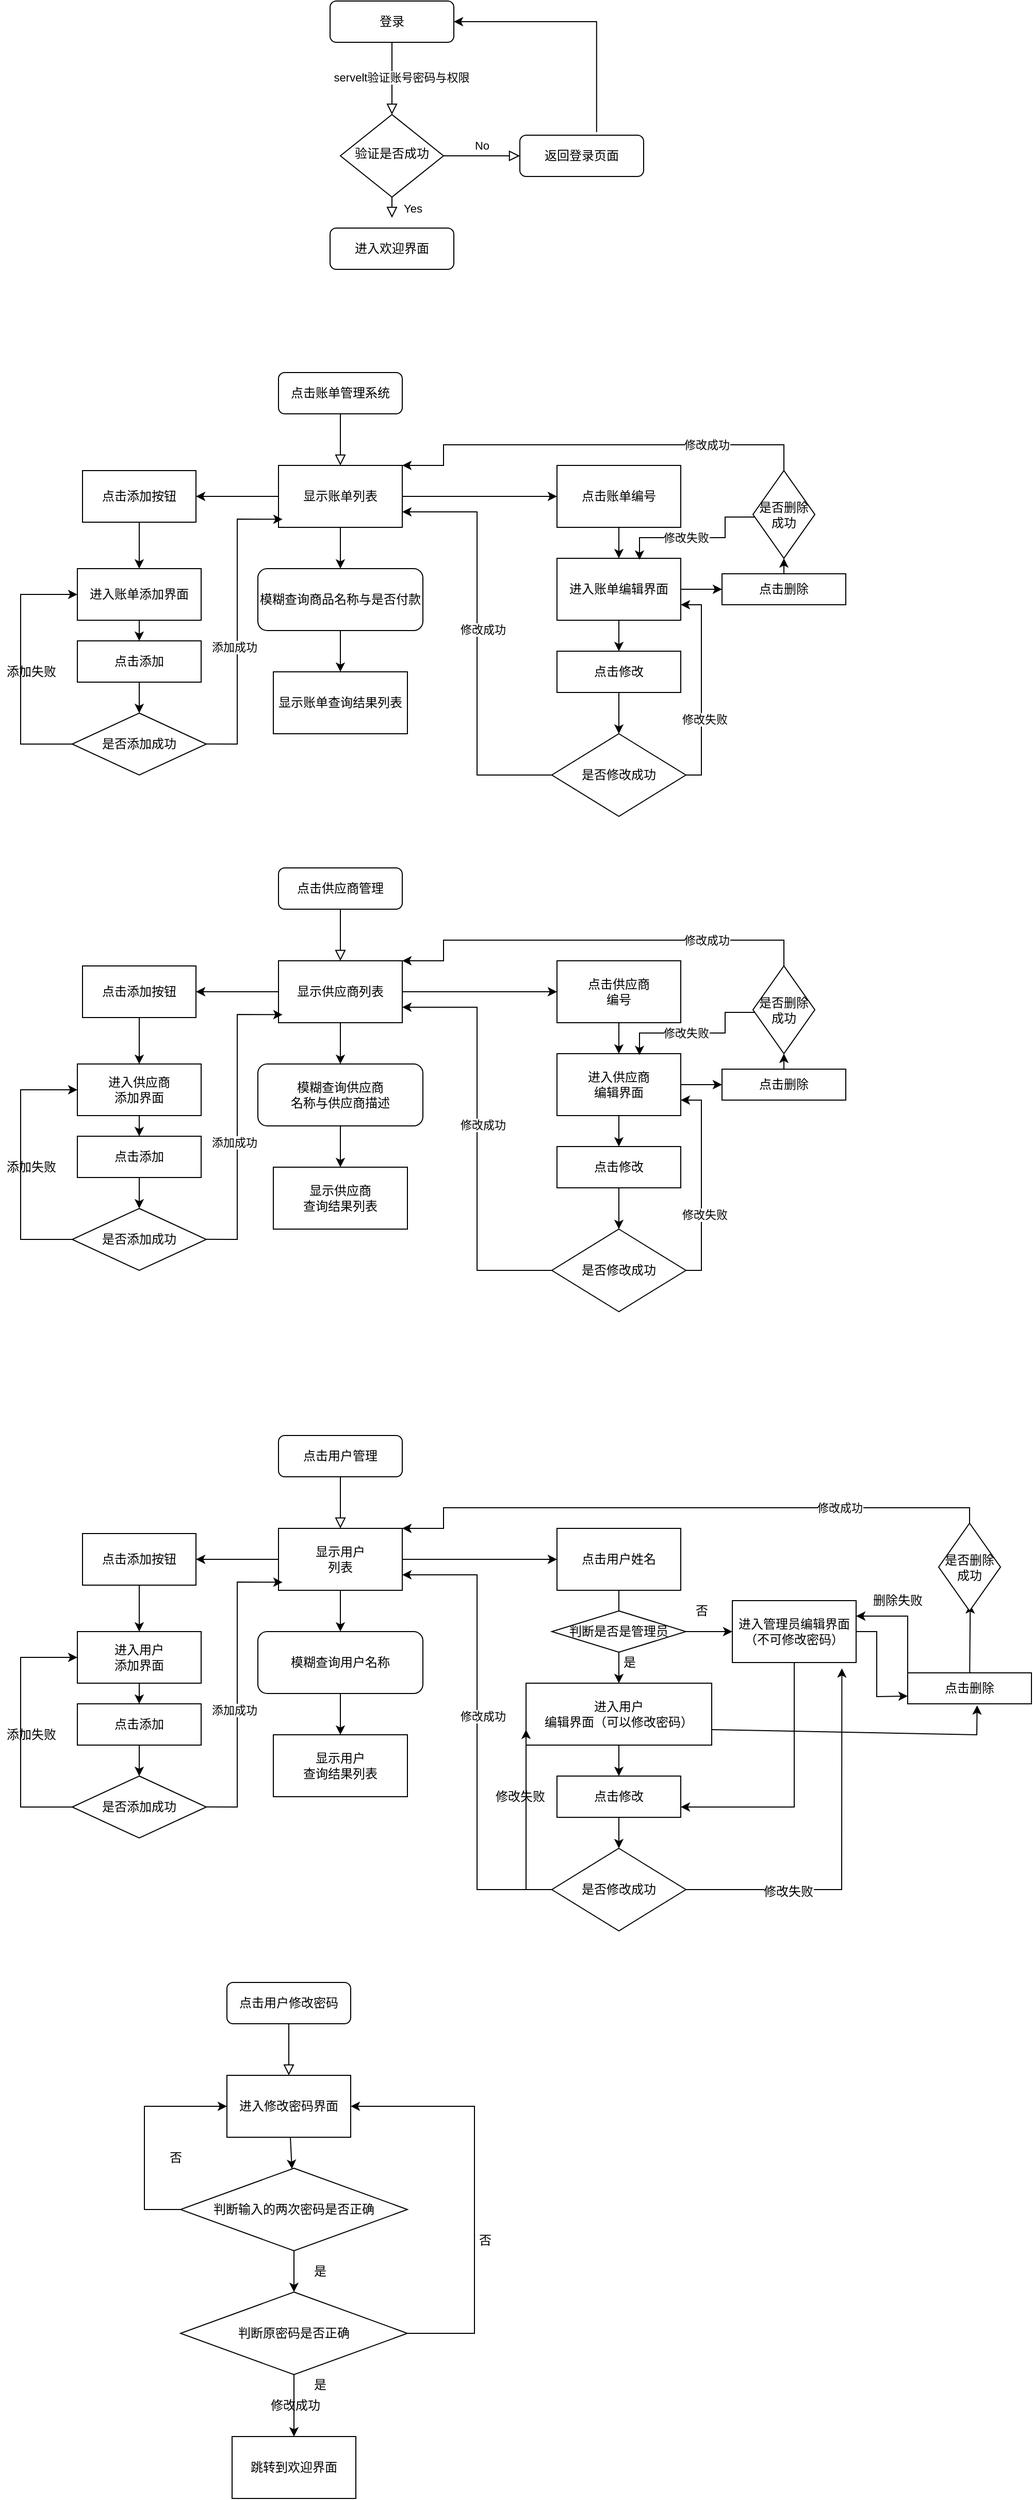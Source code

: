 <mxfile version="20.2.3" type="github" pages="2">
  <diagram id="Z3hT_XJmzOSQXdM0zRNu" name="Page-1">
    <mxGraphModel dx="1865" dy="547" grid="1" gridSize="10" guides="1" tooltips="1" connect="1" arrows="1" fold="1" page="1" pageScale="1" pageWidth="827" pageHeight="1169" math="0" shadow="0">
      <root>
        <mxCell id="0" />
        <mxCell id="1" parent="0" />
        <mxCell id="7_Br2H_ahPFbPy7F2Dwa-4" value="" style="rounded=0;html=1;jettySize=auto;orthogonalLoop=1;fontSize=11;endArrow=block;endFill=0;endSize=8;strokeWidth=1;shadow=0;labelBackgroundColor=none;edgeStyle=orthogonalEdgeStyle;" parent="1" source="7_Br2H_ahPFbPy7F2Dwa-5" target="7_Br2H_ahPFbPy7F2Dwa-8" edge="1">
          <mxGeometry relative="1" as="geometry" />
        </mxCell>
        <mxCell id="7_Br2H_ahPFbPy7F2Dwa-63" value="servelt验证账号密码与权限" style="edgeLabel;html=1;align=center;verticalAlign=middle;resizable=0;points=[];" parent="7_Br2H_ahPFbPy7F2Dwa-4" vertex="1" connectable="0">
          <mxGeometry x="-0.023" y="9" relative="1" as="geometry">
            <mxPoint as="offset" />
          </mxGeometry>
        </mxCell>
        <mxCell id="7_Br2H_ahPFbPy7F2Dwa-15" style="edgeStyle=orthogonalEdgeStyle;rounded=0;orthogonalLoop=1;jettySize=auto;html=1;exitX=0.62;exitY=-0.075;exitDx=0;exitDy=0;entryX=1;entryY=0.5;entryDx=0;entryDy=0;exitPerimeter=0;" parent="1" source="7_Br2H_ahPFbPy7F2Dwa-9" target="7_Br2H_ahPFbPy7F2Dwa-5" edge="1">
          <mxGeometry relative="1" as="geometry">
            <Array as="points">
              <mxPoint x="488" y="70" />
            </Array>
          </mxGeometry>
        </mxCell>
        <mxCell id="7_Br2H_ahPFbPy7F2Dwa-5" value="登录" style="rounded=1;whiteSpace=wrap;html=1;fontSize=12;glass=0;strokeWidth=1;shadow=0;" parent="1" vertex="1">
          <mxGeometry x="230" y="50" width="120" height="40" as="geometry" />
        </mxCell>
        <mxCell id="7_Br2H_ahPFbPy7F2Dwa-6" value="Yes" style="rounded=0;html=1;jettySize=auto;orthogonalLoop=1;fontSize=11;endArrow=block;endFill=0;endSize=8;strokeWidth=1;shadow=0;labelBackgroundColor=none;edgeStyle=orthogonalEdgeStyle;" parent="1" source="7_Br2H_ahPFbPy7F2Dwa-8" edge="1">
          <mxGeometry y="20" relative="1" as="geometry">
            <mxPoint as="offset" />
            <mxPoint x="290" y="260" as="targetPoint" />
          </mxGeometry>
        </mxCell>
        <mxCell id="7_Br2H_ahPFbPy7F2Dwa-7" value="No" style="edgeStyle=orthogonalEdgeStyle;rounded=0;html=1;jettySize=auto;orthogonalLoop=1;fontSize=11;endArrow=block;endFill=0;endSize=8;strokeWidth=1;shadow=0;labelBackgroundColor=none;" parent="1" source="7_Br2H_ahPFbPy7F2Dwa-8" target="7_Br2H_ahPFbPy7F2Dwa-9" edge="1">
          <mxGeometry y="10" relative="1" as="geometry">
            <mxPoint as="offset" />
          </mxGeometry>
        </mxCell>
        <mxCell id="7_Br2H_ahPFbPy7F2Dwa-8" value="验证是否成功" style="rhombus;whiteSpace=wrap;html=1;shadow=0;fontFamily=Helvetica;fontSize=12;align=center;strokeWidth=1;spacing=6;spacingTop=-4;" parent="1" vertex="1">
          <mxGeometry x="240" y="160" width="100" height="80" as="geometry" />
        </mxCell>
        <mxCell id="7_Br2H_ahPFbPy7F2Dwa-9" value="返回登录页面" style="rounded=1;whiteSpace=wrap;html=1;fontSize=12;glass=0;strokeWidth=1;shadow=0;" parent="1" vertex="1">
          <mxGeometry x="414" y="180" width="120" height="40" as="geometry" />
        </mxCell>
        <mxCell id="7_Br2H_ahPFbPy7F2Dwa-13" value="进入欢迎界面" style="rounded=1;whiteSpace=wrap;html=1;fontSize=12;glass=0;strokeWidth=1;shadow=0;" parent="1" vertex="1">
          <mxGeometry x="230" y="270" width="120" height="40" as="geometry" />
        </mxCell>
        <mxCell id="7_Br2H_ahPFbPy7F2Dwa-64" value="" style="rounded=0;html=1;jettySize=auto;orthogonalLoop=1;fontSize=11;endArrow=block;endFill=0;endSize=8;strokeWidth=1;shadow=0;labelBackgroundColor=none;edgeStyle=orthogonalEdgeStyle;entryX=0.5;entryY=0;entryDx=0;entryDy=0;" parent="1" source="7_Br2H_ahPFbPy7F2Dwa-67" target="7_Br2H_ahPFbPy7F2Dwa-83" edge="1">
          <mxGeometry relative="1" as="geometry">
            <mxPoint x="240" y="545" as="targetPoint" />
          </mxGeometry>
        </mxCell>
        <mxCell id="7_Br2H_ahPFbPy7F2Dwa-67" value="点击账单管理系统" style="rounded=1;whiteSpace=wrap;html=1;fontSize=12;glass=0;strokeWidth=1;shadow=0;" parent="1" vertex="1">
          <mxGeometry x="180" y="410" width="120" height="40" as="geometry" />
        </mxCell>
        <mxCell id="7_Br2H_ahPFbPy7F2Dwa-89" style="edgeStyle=none;rounded=0;orthogonalLoop=1;jettySize=auto;html=1;exitX=0.5;exitY=1;exitDx=0;exitDy=0;" parent="1" source="7_Br2H_ahPFbPy7F2Dwa-72" target="7_Br2H_ahPFbPy7F2Dwa-88" edge="1">
          <mxGeometry relative="1" as="geometry" />
        </mxCell>
        <mxCell id="7_Br2H_ahPFbPy7F2Dwa-72" value="模糊查询商品名称与是否付款" style="rounded=1;whiteSpace=wrap;html=1;fontSize=12;glass=0;strokeWidth=1;shadow=0;" parent="1" vertex="1">
          <mxGeometry x="160" y="600" width="160" height="60" as="geometry" />
        </mxCell>
        <mxCell id="7_Br2H_ahPFbPy7F2Dwa-86" style="edgeStyle=none;rounded=0;orthogonalLoop=1;jettySize=auto;html=1;exitX=0.5;exitY=1;exitDx=0;exitDy=0;" parent="1" source="7_Br2H_ahPFbPy7F2Dwa-83" target="7_Br2H_ahPFbPy7F2Dwa-72" edge="1">
          <mxGeometry relative="1" as="geometry" />
        </mxCell>
        <mxCell id="7_Br2H_ahPFbPy7F2Dwa-91" value="" style="edgeStyle=none;rounded=0;orthogonalLoop=1;jettySize=auto;html=1;" parent="1" source="7_Br2H_ahPFbPy7F2Dwa-83" target="7_Br2H_ahPFbPy7F2Dwa-90" edge="1">
          <mxGeometry relative="1" as="geometry" />
        </mxCell>
        <mxCell id="7_Br2H_ahPFbPy7F2Dwa-119" value="" style="edgeStyle=none;rounded=0;orthogonalLoop=1;jettySize=auto;html=1;" parent="1" source="7_Br2H_ahPFbPy7F2Dwa-83" target="7_Br2H_ahPFbPy7F2Dwa-118" edge="1">
          <mxGeometry relative="1" as="geometry" />
        </mxCell>
        <mxCell id="7_Br2H_ahPFbPy7F2Dwa-83" value="显示账单列表" style="rounded=0;whiteSpace=wrap;html=1;" parent="1" vertex="1">
          <mxGeometry x="180" y="500" width="120" height="60" as="geometry" />
        </mxCell>
        <mxCell id="7_Br2H_ahPFbPy7F2Dwa-88" value="显示账单查询结果列表" style="rounded=0;whiteSpace=wrap;html=1;" parent="1" vertex="1">
          <mxGeometry x="175" y="700" width="130" height="60" as="geometry" />
        </mxCell>
        <mxCell id="7_Br2H_ahPFbPy7F2Dwa-93" value="" style="edgeStyle=none;rounded=0;orthogonalLoop=1;jettySize=auto;html=1;" parent="1" source="7_Br2H_ahPFbPy7F2Dwa-90" target="7_Br2H_ahPFbPy7F2Dwa-92" edge="1">
          <mxGeometry relative="1" as="geometry" />
        </mxCell>
        <mxCell id="7_Br2H_ahPFbPy7F2Dwa-90" value="点击账单编号" style="whiteSpace=wrap;html=1;rounded=0;" parent="1" vertex="1">
          <mxGeometry x="450" y="500" width="120" height="60" as="geometry" />
        </mxCell>
        <mxCell id="7_Br2H_ahPFbPy7F2Dwa-97" value="" style="edgeStyle=none;rounded=0;orthogonalLoop=1;jettySize=auto;html=1;" parent="1" source="7_Br2H_ahPFbPy7F2Dwa-92" target="7_Br2H_ahPFbPy7F2Dwa-96" edge="1">
          <mxGeometry relative="1" as="geometry" />
        </mxCell>
        <mxCell id="7_Br2H_ahPFbPy7F2Dwa-99" value="" style="edgeStyle=none;rounded=0;orthogonalLoop=1;jettySize=auto;html=1;" parent="1" source="7_Br2H_ahPFbPy7F2Dwa-92" target="7_Br2H_ahPFbPy7F2Dwa-98" edge="1">
          <mxGeometry relative="1" as="geometry" />
        </mxCell>
        <mxCell id="7_Br2H_ahPFbPy7F2Dwa-92" value="进入账单编辑界面" style="rounded=0;whiteSpace=wrap;html=1;" parent="1" vertex="1">
          <mxGeometry x="450" y="590" width="120" height="60" as="geometry" />
        </mxCell>
        <mxCell id="7_Br2H_ahPFbPy7F2Dwa-101" value="" style="edgeStyle=none;rounded=0;orthogonalLoop=1;jettySize=auto;html=1;" parent="1" source="7_Br2H_ahPFbPy7F2Dwa-96" target="7_Br2H_ahPFbPy7F2Dwa-100" edge="1">
          <mxGeometry relative="1" as="geometry" />
        </mxCell>
        <mxCell id="7_Br2H_ahPFbPy7F2Dwa-96" value="点击修改" style="whiteSpace=wrap;html=1;rounded=0;" parent="1" vertex="1">
          <mxGeometry x="450" y="680" width="120" height="40" as="geometry" />
        </mxCell>
        <mxCell id="7_Br2H_ahPFbPy7F2Dwa-108" style="edgeStyle=orthogonalEdgeStyle;rounded=0;orthogonalLoop=1;jettySize=auto;html=1;entryX=1;entryY=0;entryDx=0;entryDy=0;startArrow=none;" parent="1" source="7_Br2H_ahPFbPy7F2Dwa-112" target="7_Br2H_ahPFbPy7F2Dwa-83" edge="1">
          <mxGeometry relative="1" as="geometry">
            <mxPoint x="360" y="430" as="targetPoint" />
            <Array as="points">
              <mxPoint x="340" y="480" />
              <mxPoint x="340" y="500" />
            </Array>
          </mxGeometry>
        </mxCell>
        <mxCell id="7_Br2H_ahPFbPy7F2Dwa-117" value="修改成功" style="edgeLabel;html=1;align=center;verticalAlign=middle;resizable=0;points=[];" parent="7_Br2H_ahPFbPy7F2Dwa-108" vertex="1" connectable="0">
          <mxGeometry x="-0.518" relative="1" as="geometry">
            <mxPoint as="offset" />
          </mxGeometry>
        </mxCell>
        <mxCell id="7_Br2H_ahPFbPy7F2Dwa-110" style="edgeStyle=orthogonalEdgeStyle;rounded=0;orthogonalLoop=1;jettySize=auto;html=1;entryX=0.81;entryY=0.023;entryDx=0;entryDy=0;exitX=0.187;exitY=0.59;exitDx=0;exitDy=0;exitPerimeter=0;entryPerimeter=0;" parent="1" source="7_Br2H_ahPFbPy7F2Dwa-112" edge="1">
          <mxGeometry relative="1" as="geometry">
            <mxPoint x="652.8" y="605" as="sourcePoint" />
            <mxPoint x="530" y="591.38" as="targetPoint" />
            <Array as="points">
              <mxPoint x="653" y="552" />
              <mxPoint x="653" y="550" />
              <mxPoint x="613" y="550" />
              <mxPoint x="613" y="570" />
              <mxPoint x="530" y="570" />
            </Array>
          </mxGeometry>
        </mxCell>
        <mxCell id="7_Br2H_ahPFbPy7F2Dwa-111" value="修改失败" style="edgeLabel;html=1;align=center;verticalAlign=middle;resizable=0;points=[];" parent="7_Br2H_ahPFbPy7F2Dwa-110" vertex="1" connectable="0">
          <mxGeometry x="0.225" y="3" relative="1" as="geometry">
            <mxPoint y="-3" as="offset" />
          </mxGeometry>
        </mxCell>
        <mxCell id="7_Br2H_ahPFbPy7F2Dwa-116" style="edgeStyle=none;rounded=0;orthogonalLoop=1;jettySize=auto;html=1;exitX=0.5;exitY=0;exitDx=0;exitDy=0;entryX=0.5;entryY=1;entryDx=0;entryDy=0;" parent="1" source="7_Br2H_ahPFbPy7F2Dwa-98" target="7_Br2H_ahPFbPy7F2Dwa-112" edge="1">
          <mxGeometry relative="1" as="geometry" />
        </mxCell>
        <mxCell id="7_Br2H_ahPFbPy7F2Dwa-98" value="点击删除" style="whiteSpace=wrap;html=1;rounded=0;" parent="1" vertex="1">
          <mxGeometry x="610" y="605" width="120" height="30" as="geometry" />
        </mxCell>
        <mxCell id="7_Br2H_ahPFbPy7F2Dwa-104" style="edgeStyle=orthogonalEdgeStyle;rounded=0;orthogonalLoop=1;jettySize=auto;html=1;entryX=1;entryY=0.75;entryDx=0;entryDy=0;" parent="1" source="7_Br2H_ahPFbPy7F2Dwa-100" target="7_Br2H_ahPFbPy7F2Dwa-83" edge="1">
          <mxGeometry relative="1" as="geometry" />
        </mxCell>
        <mxCell id="7_Br2H_ahPFbPy7F2Dwa-105" value="修改成功" style="edgeLabel;html=1;align=center;verticalAlign=middle;resizable=0;points=[];" parent="7_Br2H_ahPFbPy7F2Dwa-104" vertex="1" connectable="0">
          <mxGeometry x="0.069" y="-4" relative="1" as="geometry">
            <mxPoint x="1" as="offset" />
          </mxGeometry>
        </mxCell>
        <mxCell id="7_Br2H_ahPFbPy7F2Dwa-106" style="edgeStyle=orthogonalEdgeStyle;rounded=0;orthogonalLoop=1;jettySize=auto;html=1;entryX=1;entryY=0.75;entryDx=0;entryDy=0;" parent="1" source="7_Br2H_ahPFbPy7F2Dwa-100" target="7_Br2H_ahPFbPy7F2Dwa-92" edge="1">
          <mxGeometry relative="1" as="geometry">
            <Array as="points">
              <mxPoint x="590" y="800" />
              <mxPoint x="590" y="635" />
            </Array>
          </mxGeometry>
        </mxCell>
        <mxCell id="7_Br2H_ahPFbPy7F2Dwa-107" value="修改失败" style="edgeLabel;html=1;align=center;verticalAlign=middle;resizable=0;points=[];" parent="7_Br2H_ahPFbPy7F2Dwa-106" vertex="1" connectable="0">
          <mxGeometry x="-0.308" y="-3" relative="1" as="geometry">
            <mxPoint as="offset" />
          </mxGeometry>
        </mxCell>
        <mxCell id="7_Br2H_ahPFbPy7F2Dwa-100" value="是否修改成功" style="rhombus;whiteSpace=wrap;html=1;rounded=0;" parent="1" vertex="1">
          <mxGeometry x="445" y="760" width="130" height="80" as="geometry" />
        </mxCell>
        <mxCell id="7_Br2H_ahPFbPy7F2Dwa-113" style="edgeStyle=orthogonalEdgeStyle;rounded=0;orthogonalLoop=1;jettySize=auto;html=1;exitX=0.5;exitY=1;exitDx=0;exitDy=0;" parent="1" source="7_Br2H_ahPFbPy7F2Dwa-112" target="7_Br2H_ahPFbPy7F2Dwa-112" edge="1">
          <mxGeometry relative="1" as="geometry" />
        </mxCell>
        <mxCell id="7_Br2H_ahPFbPy7F2Dwa-112" value="是否删除成功" style="rhombus;whiteSpace=wrap;html=1;" parent="1" vertex="1">
          <mxGeometry x="640" y="505" width="60" height="85" as="geometry" />
        </mxCell>
        <mxCell id="7_Br2H_ahPFbPy7F2Dwa-122" value="" style="edgeStyle=none;rounded=0;orthogonalLoop=1;jettySize=auto;html=1;" parent="1" source="7_Br2H_ahPFbPy7F2Dwa-118" target="7_Br2H_ahPFbPy7F2Dwa-120" edge="1">
          <mxGeometry relative="1" as="geometry" />
        </mxCell>
        <mxCell id="7_Br2H_ahPFbPy7F2Dwa-118" value="点击添加按钮" style="whiteSpace=wrap;html=1;rounded=0;" parent="1" vertex="1">
          <mxGeometry x="-10" y="505" width="110" height="50" as="geometry" />
        </mxCell>
        <mxCell id="7_Br2H_ahPFbPy7F2Dwa-130" value="" style="edgeStyle=none;rounded=0;orthogonalLoop=1;jettySize=auto;html=1;entryX=0.5;entryY=0;entryDx=0;entryDy=0;" parent="1" source="7_Br2H_ahPFbPy7F2Dwa-120" target="7_Br2H_ahPFbPy7F2Dwa-127" edge="1">
          <mxGeometry relative="1" as="geometry">
            <Array as="points" />
          </mxGeometry>
        </mxCell>
        <mxCell id="7_Br2H_ahPFbPy7F2Dwa-120" value="进入账单添加界面" style="rounded=0;whiteSpace=wrap;html=1;" parent="1" vertex="1">
          <mxGeometry x="-15" y="600" width="120" height="50" as="geometry" />
        </mxCell>
        <mxCell id="7_Br2H_ahPFbPy7F2Dwa-126" value="" style="edgeStyle=none;rounded=0;orthogonalLoop=1;jettySize=auto;html=1;" parent="1" source="7_Br2H_ahPFbPy7F2Dwa-127" target="7_Br2H_ahPFbPy7F2Dwa-128" edge="1">
          <mxGeometry relative="1" as="geometry" />
        </mxCell>
        <mxCell id="7_Br2H_ahPFbPy7F2Dwa-127" value="点击添加" style="whiteSpace=wrap;html=1;rounded=0;" parent="1" vertex="1">
          <mxGeometry x="-15" y="670" width="120" height="40" as="geometry" />
        </mxCell>
        <mxCell id="7_Br2H_ahPFbPy7F2Dwa-131" style="edgeStyle=none;rounded=0;orthogonalLoop=1;jettySize=auto;html=1;entryX=0.033;entryY=0.87;entryDx=0;entryDy=0;entryPerimeter=0;exitX=0.954;exitY=0.497;exitDx=0;exitDy=0;exitPerimeter=0;" parent="1" source="7_Br2H_ahPFbPy7F2Dwa-128" target="7_Br2H_ahPFbPy7F2Dwa-83" edge="1">
          <mxGeometry relative="1" as="geometry">
            <mxPoint x="130" y="770" as="sourcePoint" />
            <Array as="points">
              <mxPoint x="140" y="770" />
              <mxPoint x="140" y="552" />
            </Array>
          </mxGeometry>
        </mxCell>
        <mxCell id="7_Br2H_ahPFbPy7F2Dwa-132" value="添加成功" style="edgeLabel;html=1;align=center;verticalAlign=middle;resizable=0;points=[];" parent="7_Br2H_ahPFbPy7F2Dwa-131" vertex="1" connectable="0">
          <mxGeometry x="-0.123" y="3" relative="1" as="geometry">
            <mxPoint as="offset" />
          </mxGeometry>
        </mxCell>
        <mxCell id="7_Br2H_ahPFbPy7F2Dwa-133" style="edgeStyle=none;rounded=0;orthogonalLoop=1;jettySize=auto;html=1;exitX=0;exitY=0.5;exitDx=0;exitDy=0;entryX=0;entryY=0.5;entryDx=0;entryDy=0;" parent="1" source="7_Br2H_ahPFbPy7F2Dwa-128" target="7_Br2H_ahPFbPy7F2Dwa-120" edge="1">
          <mxGeometry relative="1" as="geometry">
            <mxPoint x="-70" y="600" as="targetPoint" />
            <Array as="points">
              <mxPoint x="-70" y="770" />
              <mxPoint x="-70" y="625" />
            </Array>
          </mxGeometry>
        </mxCell>
        <mxCell id="7_Br2H_ahPFbPy7F2Dwa-128" value="是否添加成功" style="rhombus;whiteSpace=wrap;html=1;rounded=0;" parent="1" vertex="1">
          <mxGeometry x="-20" y="740" width="130" height="60" as="geometry" />
        </mxCell>
        <mxCell id="7_Br2H_ahPFbPy7F2Dwa-134" value="添加失败" style="text;html=1;align=center;verticalAlign=middle;resizable=0;points=[];autosize=1;strokeColor=none;fillColor=none;" parent="1" vertex="1">
          <mxGeometry x="-90" y="690" width="60" height="20" as="geometry" />
        </mxCell>
        <mxCell id="7_Br2H_ahPFbPy7F2Dwa-136" value="" style="rounded=0;html=1;jettySize=auto;orthogonalLoop=1;fontSize=11;endArrow=block;endFill=0;endSize=8;strokeWidth=1;shadow=0;labelBackgroundColor=none;edgeStyle=orthogonalEdgeStyle;entryX=0.5;entryY=0;entryDx=0;entryDy=0;" parent="1" source="7_Br2H_ahPFbPy7F2Dwa-137" target="7_Br2H_ahPFbPy7F2Dwa-143" edge="1">
          <mxGeometry relative="1" as="geometry">
            <mxPoint x="240" y="1025" as="targetPoint" />
          </mxGeometry>
        </mxCell>
        <mxCell id="7_Br2H_ahPFbPy7F2Dwa-137" value="点击供应商管理" style="rounded=1;whiteSpace=wrap;html=1;fontSize=12;glass=0;strokeWidth=1;shadow=0;" parent="1" vertex="1">
          <mxGeometry x="180" y="890" width="120" height="40" as="geometry" />
        </mxCell>
        <mxCell id="7_Br2H_ahPFbPy7F2Dwa-138" style="edgeStyle=none;rounded=0;orthogonalLoop=1;jettySize=auto;html=1;exitX=0.5;exitY=1;exitDx=0;exitDy=0;" parent="1" source="7_Br2H_ahPFbPy7F2Dwa-139" target="7_Br2H_ahPFbPy7F2Dwa-144" edge="1">
          <mxGeometry relative="1" as="geometry" />
        </mxCell>
        <mxCell id="7_Br2H_ahPFbPy7F2Dwa-139" value="模糊查询供应商&lt;br&gt;名称与供应商描述" style="rounded=1;whiteSpace=wrap;html=1;fontSize=12;glass=0;strokeWidth=1;shadow=0;" parent="1" vertex="1">
          <mxGeometry x="160" y="1080" width="160" height="60" as="geometry" />
        </mxCell>
        <mxCell id="7_Br2H_ahPFbPy7F2Dwa-140" style="edgeStyle=none;rounded=0;orthogonalLoop=1;jettySize=auto;html=1;exitX=0.5;exitY=1;exitDx=0;exitDy=0;" parent="1" source="7_Br2H_ahPFbPy7F2Dwa-143" target="7_Br2H_ahPFbPy7F2Dwa-139" edge="1">
          <mxGeometry relative="1" as="geometry" />
        </mxCell>
        <mxCell id="7_Br2H_ahPFbPy7F2Dwa-141" value="" style="edgeStyle=none;rounded=0;orthogonalLoop=1;jettySize=auto;html=1;" parent="1" source="7_Br2H_ahPFbPy7F2Dwa-143" target="7_Br2H_ahPFbPy7F2Dwa-146" edge="1">
          <mxGeometry relative="1" as="geometry" />
        </mxCell>
        <mxCell id="7_Br2H_ahPFbPy7F2Dwa-142" value="" style="edgeStyle=none;rounded=0;orthogonalLoop=1;jettySize=auto;html=1;" parent="1" source="7_Br2H_ahPFbPy7F2Dwa-143" target="7_Br2H_ahPFbPy7F2Dwa-166" edge="1">
          <mxGeometry relative="1" as="geometry" />
        </mxCell>
        <mxCell id="7_Br2H_ahPFbPy7F2Dwa-143" value="显示供应商列表" style="rounded=0;whiteSpace=wrap;html=1;" parent="1" vertex="1">
          <mxGeometry x="180" y="980" width="120" height="60" as="geometry" />
        </mxCell>
        <mxCell id="7_Br2H_ahPFbPy7F2Dwa-144" value="显示供应商&lt;br&gt;查询结果列表" style="rounded=0;whiteSpace=wrap;html=1;" parent="1" vertex="1">
          <mxGeometry x="175" y="1180" width="130" height="60" as="geometry" />
        </mxCell>
        <mxCell id="7_Br2H_ahPFbPy7F2Dwa-145" value="" style="edgeStyle=none;rounded=0;orthogonalLoop=1;jettySize=auto;html=1;" parent="1" source="7_Br2H_ahPFbPy7F2Dwa-146" target="7_Br2H_ahPFbPy7F2Dwa-149" edge="1">
          <mxGeometry relative="1" as="geometry" />
        </mxCell>
        <mxCell id="7_Br2H_ahPFbPy7F2Dwa-146" value="点击供应商&lt;br&gt;编号" style="whiteSpace=wrap;html=1;rounded=0;" parent="1" vertex="1">
          <mxGeometry x="450" y="980" width="120" height="60" as="geometry" />
        </mxCell>
        <mxCell id="7_Br2H_ahPFbPy7F2Dwa-147" value="" style="edgeStyle=none;rounded=0;orthogonalLoop=1;jettySize=auto;html=1;" parent="1" source="7_Br2H_ahPFbPy7F2Dwa-149" target="7_Br2H_ahPFbPy7F2Dwa-151" edge="1">
          <mxGeometry relative="1" as="geometry" />
        </mxCell>
        <mxCell id="7_Br2H_ahPFbPy7F2Dwa-148" value="" style="edgeStyle=none;rounded=0;orthogonalLoop=1;jettySize=auto;html=1;" parent="1" source="7_Br2H_ahPFbPy7F2Dwa-149" target="7_Br2H_ahPFbPy7F2Dwa-157" edge="1">
          <mxGeometry relative="1" as="geometry" />
        </mxCell>
        <mxCell id="7_Br2H_ahPFbPy7F2Dwa-149" value="进入供应商&lt;br&gt;编辑界面" style="rounded=0;whiteSpace=wrap;html=1;" parent="1" vertex="1">
          <mxGeometry x="450" y="1070" width="120" height="60" as="geometry" />
        </mxCell>
        <mxCell id="7_Br2H_ahPFbPy7F2Dwa-150" value="" style="edgeStyle=none;rounded=0;orthogonalLoop=1;jettySize=auto;html=1;" parent="1" source="7_Br2H_ahPFbPy7F2Dwa-151" target="7_Br2H_ahPFbPy7F2Dwa-162" edge="1">
          <mxGeometry relative="1" as="geometry" />
        </mxCell>
        <mxCell id="7_Br2H_ahPFbPy7F2Dwa-151" value="点击修改" style="whiteSpace=wrap;html=1;rounded=0;" parent="1" vertex="1">
          <mxGeometry x="450" y="1160" width="120" height="40" as="geometry" />
        </mxCell>
        <mxCell id="7_Br2H_ahPFbPy7F2Dwa-152" style="edgeStyle=orthogonalEdgeStyle;rounded=0;orthogonalLoop=1;jettySize=auto;html=1;entryX=1;entryY=0;entryDx=0;entryDy=0;startArrow=none;" parent="1" source="7_Br2H_ahPFbPy7F2Dwa-164" target="7_Br2H_ahPFbPy7F2Dwa-143" edge="1">
          <mxGeometry relative="1" as="geometry">
            <mxPoint x="360" y="910" as="targetPoint" />
            <Array as="points">
              <mxPoint x="340" y="960" />
              <mxPoint x="340" y="980" />
            </Array>
          </mxGeometry>
        </mxCell>
        <mxCell id="7_Br2H_ahPFbPy7F2Dwa-153" value="修改成功" style="edgeLabel;html=1;align=center;verticalAlign=middle;resizable=0;points=[];" parent="7_Br2H_ahPFbPy7F2Dwa-152" vertex="1" connectable="0">
          <mxGeometry x="-0.518" relative="1" as="geometry">
            <mxPoint as="offset" />
          </mxGeometry>
        </mxCell>
        <mxCell id="7_Br2H_ahPFbPy7F2Dwa-154" style="edgeStyle=orthogonalEdgeStyle;rounded=0;orthogonalLoop=1;jettySize=auto;html=1;entryX=0.81;entryY=0.023;entryDx=0;entryDy=0;exitX=0.187;exitY=0.59;exitDx=0;exitDy=0;exitPerimeter=0;entryPerimeter=0;" parent="1" source="7_Br2H_ahPFbPy7F2Dwa-164" edge="1">
          <mxGeometry relative="1" as="geometry">
            <mxPoint x="652.8" y="1085" as="sourcePoint" />
            <mxPoint x="530" y="1071.38" as="targetPoint" />
            <Array as="points">
              <mxPoint x="653" y="1032" />
              <mxPoint x="653" y="1030" />
              <mxPoint x="613" y="1030" />
              <mxPoint x="613" y="1050" />
              <mxPoint x="530" y="1050" />
            </Array>
          </mxGeometry>
        </mxCell>
        <mxCell id="7_Br2H_ahPFbPy7F2Dwa-155" value="修改失败" style="edgeLabel;html=1;align=center;verticalAlign=middle;resizable=0;points=[];" parent="7_Br2H_ahPFbPy7F2Dwa-154" vertex="1" connectable="0">
          <mxGeometry x="0.225" y="3" relative="1" as="geometry">
            <mxPoint y="-3" as="offset" />
          </mxGeometry>
        </mxCell>
        <mxCell id="7_Br2H_ahPFbPy7F2Dwa-156" style="edgeStyle=none;rounded=0;orthogonalLoop=1;jettySize=auto;html=1;exitX=0.5;exitY=0;exitDx=0;exitDy=0;entryX=0.5;entryY=1;entryDx=0;entryDy=0;" parent="1" source="7_Br2H_ahPFbPy7F2Dwa-157" target="7_Br2H_ahPFbPy7F2Dwa-164" edge="1">
          <mxGeometry relative="1" as="geometry" />
        </mxCell>
        <mxCell id="7_Br2H_ahPFbPy7F2Dwa-157" value="点击删除" style="whiteSpace=wrap;html=1;rounded=0;" parent="1" vertex="1">
          <mxGeometry x="610" y="1085" width="120" height="30" as="geometry" />
        </mxCell>
        <mxCell id="7_Br2H_ahPFbPy7F2Dwa-158" style="edgeStyle=orthogonalEdgeStyle;rounded=0;orthogonalLoop=1;jettySize=auto;html=1;entryX=1;entryY=0.75;entryDx=0;entryDy=0;" parent="1" source="7_Br2H_ahPFbPy7F2Dwa-162" target="7_Br2H_ahPFbPy7F2Dwa-143" edge="1">
          <mxGeometry relative="1" as="geometry" />
        </mxCell>
        <mxCell id="7_Br2H_ahPFbPy7F2Dwa-159" value="修改成功" style="edgeLabel;html=1;align=center;verticalAlign=middle;resizable=0;points=[];" parent="7_Br2H_ahPFbPy7F2Dwa-158" vertex="1" connectable="0">
          <mxGeometry x="0.069" y="-4" relative="1" as="geometry">
            <mxPoint x="1" as="offset" />
          </mxGeometry>
        </mxCell>
        <mxCell id="7_Br2H_ahPFbPy7F2Dwa-160" style="edgeStyle=orthogonalEdgeStyle;rounded=0;orthogonalLoop=1;jettySize=auto;html=1;entryX=1;entryY=0.75;entryDx=0;entryDy=0;" parent="1" source="7_Br2H_ahPFbPy7F2Dwa-162" target="7_Br2H_ahPFbPy7F2Dwa-149" edge="1">
          <mxGeometry relative="1" as="geometry">
            <Array as="points">
              <mxPoint x="590" y="1280" />
              <mxPoint x="590" y="1115" />
            </Array>
          </mxGeometry>
        </mxCell>
        <mxCell id="7_Br2H_ahPFbPy7F2Dwa-161" value="修改失败" style="edgeLabel;html=1;align=center;verticalAlign=middle;resizable=0;points=[];" parent="7_Br2H_ahPFbPy7F2Dwa-160" vertex="1" connectable="0">
          <mxGeometry x="-0.308" y="-3" relative="1" as="geometry">
            <mxPoint as="offset" />
          </mxGeometry>
        </mxCell>
        <mxCell id="7_Br2H_ahPFbPy7F2Dwa-162" value="是否修改成功" style="rhombus;whiteSpace=wrap;html=1;rounded=0;" parent="1" vertex="1">
          <mxGeometry x="445" y="1240" width="130" height="80" as="geometry" />
        </mxCell>
        <mxCell id="7_Br2H_ahPFbPy7F2Dwa-163" style="edgeStyle=orthogonalEdgeStyle;rounded=0;orthogonalLoop=1;jettySize=auto;html=1;exitX=0.5;exitY=1;exitDx=0;exitDy=0;" parent="1" source="7_Br2H_ahPFbPy7F2Dwa-164" target="7_Br2H_ahPFbPy7F2Dwa-164" edge="1">
          <mxGeometry relative="1" as="geometry" />
        </mxCell>
        <mxCell id="7_Br2H_ahPFbPy7F2Dwa-164" value="是否删除成功" style="rhombus;whiteSpace=wrap;html=1;" parent="1" vertex="1">
          <mxGeometry x="640" y="985" width="60" height="85" as="geometry" />
        </mxCell>
        <mxCell id="7_Br2H_ahPFbPy7F2Dwa-165" value="" style="edgeStyle=none;rounded=0;orthogonalLoop=1;jettySize=auto;html=1;" parent="1" source="7_Br2H_ahPFbPy7F2Dwa-166" target="7_Br2H_ahPFbPy7F2Dwa-168" edge="1">
          <mxGeometry relative="1" as="geometry" />
        </mxCell>
        <mxCell id="7_Br2H_ahPFbPy7F2Dwa-166" value="点击添加按钮" style="whiteSpace=wrap;html=1;rounded=0;" parent="1" vertex="1">
          <mxGeometry x="-10" y="985" width="110" height="50" as="geometry" />
        </mxCell>
        <mxCell id="7_Br2H_ahPFbPy7F2Dwa-167" value="" style="edgeStyle=none;rounded=0;orthogonalLoop=1;jettySize=auto;html=1;entryX=0.5;entryY=0;entryDx=0;entryDy=0;" parent="1" source="7_Br2H_ahPFbPy7F2Dwa-168" target="7_Br2H_ahPFbPy7F2Dwa-170" edge="1">
          <mxGeometry relative="1" as="geometry">
            <Array as="points" />
          </mxGeometry>
        </mxCell>
        <mxCell id="7_Br2H_ahPFbPy7F2Dwa-168" value="进入供应商&lt;br&gt;添加界面" style="rounded=0;whiteSpace=wrap;html=1;" parent="1" vertex="1">
          <mxGeometry x="-15" y="1080" width="120" height="50" as="geometry" />
        </mxCell>
        <mxCell id="7_Br2H_ahPFbPy7F2Dwa-169" value="" style="edgeStyle=none;rounded=0;orthogonalLoop=1;jettySize=auto;html=1;" parent="1" source="7_Br2H_ahPFbPy7F2Dwa-170" target="7_Br2H_ahPFbPy7F2Dwa-174" edge="1">
          <mxGeometry relative="1" as="geometry" />
        </mxCell>
        <mxCell id="7_Br2H_ahPFbPy7F2Dwa-170" value="点击添加" style="whiteSpace=wrap;html=1;rounded=0;" parent="1" vertex="1">
          <mxGeometry x="-15" y="1150" width="120" height="40" as="geometry" />
        </mxCell>
        <mxCell id="7_Br2H_ahPFbPy7F2Dwa-171" style="edgeStyle=none;rounded=0;orthogonalLoop=1;jettySize=auto;html=1;entryX=0.033;entryY=0.87;entryDx=0;entryDy=0;entryPerimeter=0;exitX=0.954;exitY=0.497;exitDx=0;exitDy=0;exitPerimeter=0;" parent="1" source="7_Br2H_ahPFbPy7F2Dwa-174" target="7_Br2H_ahPFbPy7F2Dwa-143" edge="1">
          <mxGeometry relative="1" as="geometry">
            <mxPoint x="130" y="1250" as="sourcePoint" />
            <Array as="points">
              <mxPoint x="140" y="1250" />
              <mxPoint x="140" y="1032" />
            </Array>
          </mxGeometry>
        </mxCell>
        <mxCell id="7_Br2H_ahPFbPy7F2Dwa-172" value="添加成功" style="edgeLabel;html=1;align=center;verticalAlign=middle;resizable=0;points=[];" parent="7_Br2H_ahPFbPy7F2Dwa-171" vertex="1" connectable="0">
          <mxGeometry x="-0.123" y="3" relative="1" as="geometry">
            <mxPoint as="offset" />
          </mxGeometry>
        </mxCell>
        <mxCell id="7_Br2H_ahPFbPy7F2Dwa-173" style="edgeStyle=none;rounded=0;orthogonalLoop=1;jettySize=auto;html=1;exitX=0;exitY=0.5;exitDx=0;exitDy=0;entryX=0;entryY=0.5;entryDx=0;entryDy=0;" parent="1" source="7_Br2H_ahPFbPy7F2Dwa-174" target="7_Br2H_ahPFbPy7F2Dwa-168" edge="1">
          <mxGeometry relative="1" as="geometry">
            <mxPoint x="-70" y="1080" as="targetPoint" />
            <Array as="points">
              <mxPoint x="-70" y="1250" />
              <mxPoint x="-70" y="1105" />
            </Array>
          </mxGeometry>
        </mxCell>
        <mxCell id="7_Br2H_ahPFbPy7F2Dwa-174" value="是否添加成功" style="rhombus;whiteSpace=wrap;html=1;rounded=0;" parent="1" vertex="1">
          <mxGeometry x="-20" y="1220" width="130" height="60" as="geometry" />
        </mxCell>
        <mxCell id="7_Br2H_ahPFbPy7F2Dwa-175" value="添加失败" style="text;html=1;align=center;verticalAlign=middle;resizable=0;points=[];autosize=1;strokeColor=none;fillColor=none;" parent="1" vertex="1">
          <mxGeometry x="-90" y="1170" width="60" height="20" as="geometry" />
        </mxCell>
        <mxCell id="7_Br2H_ahPFbPy7F2Dwa-176" value="" style="rounded=0;html=1;jettySize=auto;orthogonalLoop=1;fontSize=11;endArrow=block;endFill=0;endSize=8;strokeWidth=1;shadow=0;labelBackgroundColor=none;edgeStyle=orthogonalEdgeStyle;entryX=0.5;entryY=0;entryDx=0;entryDy=0;" parent="1" source="7_Br2H_ahPFbPy7F2Dwa-177" target="7_Br2H_ahPFbPy7F2Dwa-183" edge="1">
          <mxGeometry relative="1" as="geometry">
            <mxPoint x="240" y="1575" as="targetPoint" />
          </mxGeometry>
        </mxCell>
        <mxCell id="7_Br2H_ahPFbPy7F2Dwa-177" value="点击用户管理" style="rounded=1;whiteSpace=wrap;html=1;fontSize=12;glass=0;strokeWidth=1;shadow=0;" parent="1" vertex="1">
          <mxGeometry x="180" y="1440" width="120" height="40" as="geometry" />
        </mxCell>
        <mxCell id="7_Br2H_ahPFbPy7F2Dwa-178" style="edgeStyle=none;rounded=0;orthogonalLoop=1;jettySize=auto;html=1;exitX=0.5;exitY=1;exitDx=0;exitDy=0;" parent="1" source="7_Br2H_ahPFbPy7F2Dwa-179" target="7_Br2H_ahPFbPy7F2Dwa-184" edge="1">
          <mxGeometry relative="1" as="geometry" />
        </mxCell>
        <mxCell id="7_Br2H_ahPFbPy7F2Dwa-179" value="模糊查询用户名称" style="rounded=1;whiteSpace=wrap;html=1;fontSize=12;glass=0;strokeWidth=1;shadow=0;" parent="1" vertex="1">
          <mxGeometry x="160" y="1630" width="160" height="60" as="geometry" />
        </mxCell>
        <mxCell id="7_Br2H_ahPFbPy7F2Dwa-180" style="edgeStyle=none;rounded=0;orthogonalLoop=1;jettySize=auto;html=1;exitX=0.5;exitY=1;exitDx=0;exitDy=0;" parent="1" source="7_Br2H_ahPFbPy7F2Dwa-183" target="7_Br2H_ahPFbPy7F2Dwa-179" edge="1">
          <mxGeometry relative="1" as="geometry" />
        </mxCell>
        <mxCell id="7_Br2H_ahPFbPy7F2Dwa-181" value="" style="edgeStyle=none;rounded=0;orthogonalLoop=1;jettySize=auto;html=1;" parent="1" source="7_Br2H_ahPFbPy7F2Dwa-183" target="7_Br2H_ahPFbPy7F2Dwa-186" edge="1">
          <mxGeometry relative="1" as="geometry" />
        </mxCell>
        <mxCell id="7_Br2H_ahPFbPy7F2Dwa-182" value="" style="edgeStyle=none;rounded=0;orthogonalLoop=1;jettySize=auto;html=1;" parent="1" source="7_Br2H_ahPFbPy7F2Dwa-183" target="7_Br2H_ahPFbPy7F2Dwa-206" edge="1">
          <mxGeometry relative="1" as="geometry" />
        </mxCell>
        <mxCell id="7_Br2H_ahPFbPy7F2Dwa-183" value="显示用户&lt;br&gt;列表" style="rounded=0;whiteSpace=wrap;html=1;" parent="1" vertex="1">
          <mxGeometry x="180" y="1530" width="120" height="60" as="geometry" />
        </mxCell>
        <mxCell id="7_Br2H_ahPFbPy7F2Dwa-184" value="显示用户&lt;br&gt;查询结果列表" style="rounded=0;whiteSpace=wrap;html=1;" parent="1" vertex="1">
          <mxGeometry x="175" y="1730" width="130" height="60" as="geometry" />
        </mxCell>
        <mxCell id="7_Br2H_ahPFbPy7F2Dwa-185" value="" style="edgeStyle=none;rounded=0;orthogonalLoop=1;jettySize=auto;html=1;startArrow=none;" parent="1" source="7_Br2H_ahPFbPy7F2Dwa-257" target="7_Br2H_ahPFbPy7F2Dwa-189" edge="1">
          <mxGeometry relative="1" as="geometry" />
        </mxCell>
        <mxCell id="7_Br2H_ahPFbPy7F2Dwa-186" value="点击用户姓名" style="whiteSpace=wrap;html=1;rounded=0;" parent="1" vertex="1">
          <mxGeometry x="450" y="1530" width="120" height="60" as="geometry" />
        </mxCell>
        <mxCell id="7_Br2H_ahPFbPy7F2Dwa-187" value="" style="edgeStyle=none;rounded=0;orthogonalLoop=1;jettySize=auto;html=1;" parent="1" source="7_Br2H_ahPFbPy7F2Dwa-189" target="7_Br2H_ahPFbPy7F2Dwa-191" edge="1">
          <mxGeometry relative="1" as="geometry" />
        </mxCell>
        <mxCell id="7_Br2H_ahPFbPy7F2Dwa-273" style="edgeStyle=none;rounded=0;orthogonalLoop=1;jettySize=auto;html=1;fontFamily=Helvetica;fontSize=12;fontColor=default;entryX=0.561;entryY=1.05;entryDx=0;entryDy=0;entryPerimeter=0;exitX=1;exitY=0.75;exitDx=0;exitDy=0;" parent="1" source="7_Br2H_ahPFbPy7F2Dwa-189" target="7_Br2H_ahPFbPy7F2Dwa-197" edge="1">
          <mxGeometry relative="1" as="geometry">
            <mxPoint x="860" y="1720" as="targetPoint" />
            <Array as="points">
              <mxPoint x="857" y="1730" />
            </Array>
          </mxGeometry>
        </mxCell>
        <mxCell id="7_Br2H_ahPFbPy7F2Dwa-189" value="进入用户&lt;br&gt;编辑界面（可以修改密码）" style="rounded=0;whiteSpace=wrap;html=1;" parent="1" vertex="1">
          <mxGeometry x="420" y="1680" width="180" height="60" as="geometry" />
        </mxCell>
        <mxCell id="7_Br2H_ahPFbPy7F2Dwa-190" value="" style="edgeStyle=none;rounded=0;orthogonalLoop=1;jettySize=auto;html=1;entryX=0.5;entryY=0;entryDx=0;entryDy=0;" parent="1" source="7_Br2H_ahPFbPy7F2Dwa-191" target="7_Br2H_ahPFbPy7F2Dwa-202" edge="1">
          <mxGeometry relative="1" as="geometry">
            <mxPoint x="510" y="1819" as="targetPoint" />
          </mxGeometry>
        </mxCell>
        <mxCell id="7_Br2H_ahPFbPy7F2Dwa-191" value="点击修改" style="whiteSpace=wrap;html=1;rounded=0;" parent="1" vertex="1">
          <mxGeometry x="450" y="1770" width="120" height="40" as="geometry" />
        </mxCell>
        <mxCell id="7_Br2H_ahPFbPy7F2Dwa-192" style="edgeStyle=orthogonalEdgeStyle;rounded=0;orthogonalLoop=1;jettySize=auto;html=1;entryX=1;entryY=0;entryDx=0;entryDy=0;startArrow=none;" parent="1" source="7_Br2H_ahPFbPy7F2Dwa-204" target="7_Br2H_ahPFbPy7F2Dwa-183" edge="1">
          <mxGeometry relative="1" as="geometry">
            <mxPoint x="360" y="1460" as="targetPoint" />
            <Array as="points">
              <mxPoint x="340" y="1510" />
              <mxPoint x="340" y="1530" />
            </Array>
          </mxGeometry>
        </mxCell>
        <mxCell id="7_Br2H_ahPFbPy7F2Dwa-193" value="修改成功" style="edgeLabel;html=1;align=center;verticalAlign=middle;resizable=0;points=[];" parent="7_Br2H_ahPFbPy7F2Dwa-192" vertex="1" connectable="0">
          <mxGeometry x="-0.518" relative="1" as="geometry">
            <mxPoint as="offset" />
          </mxGeometry>
        </mxCell>
        <mxCell id="7_Br2H_ahPFbPy7F2Dwa-269" style="edgeStyle=none;rounded=0;orthogonalLoop=1;jettySize=auto;html=1;entryX=0.511;entryY=0.924;entryDx=0;entryDy=0;entryPerimeter=0;fontFamily=Helvetica;fontSize=12;fontColor=default;" parent="1" source="7_Br2H_ahPFbPy7F2Dwa-197" target="7_Br2H_ahPFbPy7F2Dwa-204" edge="1">
          <mxGeometry relative="1" as="geometry" />
        </mxCell>
        <mxCell id="7_Br2H_ahPFbPy7F2Dwa-270" style="edgeStyle=none;rounded=0;orthogonalLoop=1;jettySize=auto;html=1;entryX=1;entryY=0.25;entryDx=0;entryDy=0;fontFamily=Helvetica;fontSize=12;fontColor=default;exitX=0;exitY=0;exitDx=0;exitDy=0;" parent="1" source="7_Br2H_ahPFbPy7F2Dwa-197" target="7_Br2H_ahPFbPy7F2Dwa-261" edge="1">
          <mxGeometry relative="1" as="geometry">
            <Array as="points">
              <mxPoint x="790" y="1615" />
            </Array>
          </mxGeometry>
        </mxCell>
        <mxCell id="7_Br2H_ahPFbPy7F2Dwa-197" value="点击删除" style="whiteSpace=wrap;html=1;rounded=0;" parent="1" vertex="1">
          <mxGeometry x="790" y="1670" width="120" height="30" as="geometry" />
        </mxCell>
        <mxCell id="7_Br2H_ahPFbPy7F2Dwa-198" style="edgeStyle=orthogonalEdgeStyle;rounded=0;orthogonalLoop=1;jettySize=auto;html=1;entryX=1;entryY=0.75;entryDx=0;entryDy=0;" parent="1" source="7_Br2H_ahPFbPy7F2Dwa-202" target="7_Br2H_ahPFbPy7F2Dwa-183" edge="1">
          <mxGeometry relative="1" as="geometry" />
        </mxCell>
        <mxCell id="7_Br2H_ahPFbPy7F2Dwa-199" value="修改成功" style="edgeLabel;html=1;align=center;verticalAlign=middle;resizable=0;points=[];" parent="7_Br2H_ahPFbPy7F2Dwa-198" vertex="1" connectable="0">
          <mxGeometry x="0.069" y="-4" relative="1" as="geometry">
            <mxPoint x="1" as="offset" />
          </mxGeometry>
        </mxCell>
        <mxCell id="7_Br2H_ahPFbPy7F2Dwa-265" style="edgeStyle=none;rounded=0;orthogonalLoop=1;jettySize=auto;html=1;entryX=0;entryY=0.75;entryDx=0;entryDy=0;fontFamily=Helvetica;fontSize=12;fontColor=default;" parent="1" source="7_Br2H_ahPFbPy7F2Dwa-202" target="7_Br2H_ahPFbPy7F2Dwa-189" edge="1">
          <mxGeometry relative="1" as="geometry">
            <Array as="points">
              <mxPoint x="420" y="1880" />
            </Array>
          </mxGeometry>
        </mxCell>
        <mxCell id="7_Br2H_ahPFbPy7F2Dwa-267" style="edgeStyle=none;rounded=0;orthogonalLoop=1;jettySize=auto;html=1;entryX=0.885;entryY=1.093;entryDx=0;entryDy=0;entryPerimeter=0;fontFamily=Helvetica;fontSize=12;fontColor=default;" parent="1" source="7_Br2H_ahPFbPy7F2Dwa-202" target="7_Br2H_ahPFbPy7F2Dwa-261" edge="1">
          <mxGeometry relative="1" as="geometry">
            <Array as="points">
              <mxPoint x="726" y="1880" />
            </Array>
          </mxGeometry>
        </mxCell>
        <mxCell id="7_Br2H_ahPFbPy7F2Dwa-268" value="修改失败" style="edgeLabel;html=1;align=center;verticalAlign=middle;resizable=0;points=[];fontSize=12;fontFamily=Helvetica;fontColor=default;" parent="7_Br2H_ahPFbPy7F2Dwa-267" vertex="1" connectable="0">
          <mxGeometry x="-0.457" y="-2" relative="1" as="geometry">
            <mxPoint as="offset" />
          </mxGeometry>
        </mxCell>
        <mxCell id="7_Br2H_ahPFbPy7F2Dwa-202" value="是否修改成功" style="rhombus;whiteSpace=wrap;html=1;rounded=0;" parent="1" vertex="1">
          <mxGeometry x="445" y="1840" width="130" height="80" as="geometry" />
        </mxCell>
        <mxCell id="7_Br2H_ahPFbPy7F2Dwa-203" style="edgeStyle=orthogonalEdgeStyle;rounded=0;orthogonalLoop=1;jettySize=auto;html=1;exitX=0.5;exitY=1;exitDx=0;exitDy=0;" parent="1" edge="1">
          <mxGeometry relative="1" as="geometry">
            <mxPoint x="670" y="1680" as="sourcePoint" />
            <mxPoint x="670" y="1680" as="targetPoint" />
          </mxGeometry>
        </mxCell>
        <mxCell id="7_Br2H_ahPFbPy7F2Dwa-204" value="是否删除成功" style="rhombus;whiteSpace=wrap;html=1;" parent="1" vertex="1">
          <mxGeometry x="820" y="1525" width="60" height="85" as="geometry" />
        </mxCell>
        <mxCell id="7_Br2H_ahPFbPy7F2Dwa-205" value="" style="edgeStyle=none;rounded=0;orthogonalLoop=1;jettySize=auto;html=1;" parent="1" source="7_Br2H_ahPFbPy7F2Dwa-206" target="7_Br2H_ahPFbPy7F2Dwa-208" edge="1">
          <mxGeometry relative="1" as="geometry" />
        </mxCell>
        <mxCell id="7_Br2H_ahPFbPy7F2Dwa-206" value="点击添加按钮" style="whiteSpace=wrap;html=1;rounded=0;" parent="1" vertex="1">
          <mxGeometry x="-10" y="1535" width="110" height="50" as="geometry" />
        </mxCell>
        <mxCell id="7_Br2H_ahPFbPy7F2Dwa-207" value="" style="edgeStyle=none;rounded=0;orthogonalLoop=1;jettySize=auto;html=1;entryX=0.5;entryY=0;entryDx=0;entryDy=0;" parent="1" source="7_Br2H_ahPFbPy7F2Dwa-208" target="7_Br2H_ahPFbPy7F2Dwa-210" edge="1">
          <mxGeometry relative="1" as="geometry">
            <Array as="points" />
          </mxGeometry>
        </mxCell>
        <mxCell id="7_Br2H_ahPFbPy7F2Dwa-208" value="进入用户&lt;br&gt;添加界面" style="rounded=0;whiteSpace=wrap;html=1;" parent="1" vertex="1">
          <mxGeometry x="-15" y="1630" width="120" height="50" as="geometry" />
        </mxCell>
        <mxCell id="7_Br2H_ahPFbPy7F2Dwa-209" value="" style="edgeStyle=none;rounded=0;orthogonalLoop=1;jettySize=auto;html=1;" parent="1" source="7_Br2H_ahPFbPy7F2Dwa-210" target="7_Br2H_ahPFbPy7F2Dwa-214" edge="1">
          <mxGeometry relative="1" as="geometry" />
        </mxCell>
        <mxCell id="7_Br2H_ahPFbPy7F2Dwa-210" value="点击添加" style="whiteSpace=wrap;html=1;rounded=0;" parent="1" vertex="1">
          <mxGeometry x="-15" y="1700" width="120" height="40" as="geometry" />
        </mxCell>
        <mxCell id="7_Br2H_ahPFbPy7F2Dwa-211" style="edgeStyle=none;rounded=0;orthogonalLoop=1;jettySize=auto;html=1;entryX=0.033;entryY=0.87;entryDx=0;entryDy=0;entryPerimeter=0;exitX=0.954;exitY=0.497;exitDx=0;exitDy=0;exitPerimeter=0;" parent="1" source="7_Br2H_ahPFbPy7F2Dwa-214" target="7_Br2H_ahPFbPy7F2Dwa-183" edge="1">
          <mxGeometry relative="1" as="geometry">
            <mxPoint x="130" y="1800" as="sourcePoint" />
            <Array as="points">
              <mxPoint x="140" y="1800" />
              <mxPoint x="140" y="1582" />
            </Array>
          </mxGeometry>
        </mxCell>
        <mxCell id="7_Br2H_ahPFbPy7F2Dwa-212" value="添加成功" style="edgeLabel;html=1;align=center;verticalAlign=middle;resizable=0;points=[];" parent="7_Br2H_ahPFbPy7F2Dwa-211" vertex="1" connectable="0">
          <mxGeometry x="-0.123" y="3" relative="1" as="geometry">
            <mxPoint as="offset" />
          </mxGeometry>
        </mxCell>
        <mxCell id="7_Br2H_ahPFbPy7F2Dwa-213" style="edgeStyle=none;rounded=0;orthogonalLoop=1;jettySize=auto;html=1;exitX=0;exitY=0.5;exitDx=0;exitDy=0;entryX=0;entryY=0.5;entryDx=0;entryDy=0;" parent="1" source="7_Br2H_ahPFbPy7F2Dwa-214" target="7_Br2H_ahPFbPy7F2Dwa-208" edge="1">
          <mxGeometry relative="1" as="geometry">
            <mxPoint x="-70" y="1630" as="targetPoint" />
            <Array as="points">
              <mxPoint x="-70" y="1800" />
              <mxPoint x="-70" y="1655" />
            </Array>
          </mxGeometry>
        </mxCell>
        <mxCell id="7_Br2H_ahPFbPy7F2Dwa-214" value="是否添加成功" style="rhombus;whiteSpace=wrap;html=1;rounded=0;" parent="1" vertex="1">
          <mxGeometry x="-20" y="1770" width="130" height="60" as="geometry" />
        </mxCell>
        <mxCell id="7_Br2H_ahPFbPy7F2Dwa-215" value="添加失败" style="text;html=1;align=center;verticalAlign=middle;resizable=0;points=[];autosize=1;strokeColor=none;fillColor=none;" parent="1" vertex="1">
          <mxGeometry x="-90" y="1720" width="60" height="20" as="geometry" />
        </mxCell>
        <mxCell id="7_Br2H_ahPFbPy7F2Dwa-216" value="" style="rounded=0;html=1;jettySize=auto;orthogonalLoop=1;fontSize=11;endArrow=block;endFill=0;endSize=8;strokeWidth=1;shadow=0;labelBackgroundColor=none;edgeStyle=orthogonalEdgeStyle;entryX=0.5;entryY=0;entryDx=0;entryDy=0;" parent="1" source="7_Br2H_ahPFbPy7F2Dwa-217" target="7_Br2H_ahPFbPy7F2Dwa-223" edge="1">
          <mxGeometry relative="1" as="geometry">
            <mxPoint x="190" y="2105" as="targetPoint" />
          </mxGeometry>
        </mxCell>
        <mxCell id="7_Br2H_ahPFbPy7F2Dwa-217" value="点击用户修改密码" style="rounded=1;whiteSpace=wrap;html=1;fontSize=12;glass=0;strokeWidth=1;shadow=0;" parent="1" vertex="1">
          <mxGeometry x="130" y="1970" width="120" height="40" as="geometry" />
        </mxCell>
        <mxCell id="7_Br2H_ahPFbPy7F2Dwa-275" value="" style="edgeStyle=none;rounded=0;orthogonalLoop=1;jettySize=auto;html=1;fontFamily=Helvetica;fontSize=12;fontColor=default;" parent="1" source="7_Br2H_ahPFbPy7F2Dwa-223" target="7_Br2H_ahPFbPy7F2Dwa-274" edge="1">
          <mxGeometry relative="1" as="geometry" />
        </mxCell>
        <mxCell id="7_Br2H_ahPFbPy7F2Dwa-223" value="进入修改密码界面" style="rounded=0;whiteSpace=wrap;html=1;" parent="1" vertex="1">
          <mxGeometry x="130" y="2060" width="120" height="60" as="geometry" />
        </mxCell>
        <mxCell id="7_Br2H_ahPFbPy7F2Dwa-253" style="edgeStyle=none;rounded=0;orthogonalLoop=1;jettySize=auto;html=1;exitX=0;exitY=0.5;exitDx=0;exitDy=0;entryX=0;entryY=0.5;entryDx=0;entryDy=0;" parent="1" edge="1">
          <mxGeometry relative="1" as="geometry">
            <mxPoint x="-65" y="2185" as="targetPoint" />
            <Array as="points">
              <mxPoint x="-120" y="2330" />
              <mxPoint x="-120" y="2185" />
            </Array>
          </mxGeometry>
        </mxCell>
        <mxCell id="7_Br2H_ahPFbPy7F2Dwa-262" value="" style="edgeStyle=none;rounded=0;orthogonalLoop=1;jettySize=auto;html=1;fontFamily=Helvetica;fontSize=12;fontColor=default;" parent="1" source="7_Br2H_ahPFbPy7F2Dwa-257" target="7_Br2H_ahPFbPy7F2Dwa-261" edge="1">
          <mxGeometry relative="1" as="geometry" />
        </mxCell>
        <mxCell id="7_Br2H_ahPFbPy7F2Dwa-257" value="判断是否是管理员" style="rhombus;whiteSpace=wrap;html=1;" parent="1" vertex="1">
          <mxGeometry x="445" y="1610" width="130" height="40" as="geometry" />
        </mxCell>
        <mxCell id="7_Br2H_ahPFbPy7F2Dwa-258" value="" style="edgeStyle=none;rounded=0;orthogonalLoop=1;jettySize=auto;html=1;endArrow=none;" parent="1" source="7_Br2H_ahPFbPy7F2Dwa-186" target="7_Br2H_ahPFbPy7F2Dwa-257" edge="1">
          <mxGeometry relative="1" as="geometry">
            <mxPoint x="510" y="1590" as="sourcePoint" />
            <mxPoint x="510" y="1680" as="targetPoint" />
          </mxGeometry>
        </mxCell>
        <mxCell id="7_Br2H_ahPFbPy7F2Dwa-259" value="是" style="text;html=1;align=center;verticalAlign=middle;resizable=0;points=[];autosize=1;strokeColor=none;fillColor=none;fontSize=12;fontFamily=Helvetica;fontColor=default;" parent="1" vertex="1">
          <mxGeometry x="505" y="1650" width="30" height="20" as="geometry" />
        </mxCell>
        <mxCell id="7_Br2H_ahPFbPy7F2Dwa-264" style="edgeStyle=none;rounded=0;orthogonalLoop=1;jettySize=auto;html=1;entryX=1;entryY=0.75;entryDx=0;entryDy=0;fontFamily=Helvetica;fontSize=12;fontColor=default;" parent="1" source="7_Br2H_ahPFbPy7F2Dwa-261" target="7_Br2H_ahPFbPy7F2Dwa-191" edge="1">
          <mxGeometry relative="1" as="geometry">
            <Array as="points">
              <mxPoint x="680" y="1800" />
            </Array>
          </mxGeometry>
        </mxCell>
        <mxCell id="7_Br2H_ahPFbPy7F2Dwa-272" style="edgeStyle=none;rounded=0;orthogonalLoop=1;jettySize=auto;html=1;entryX=0;entryY=0.75;entryDx=0;entryDy=0;fontFamily=Helvetica;fontSize=12;fontColor=default;" parent="1" source="7_Br2H_ahPFbPy7F2Dwa-261" target="7_Br2H_ahPFbPy7F2Dwa-197" edge="1">
          <mxGeometry relative="1" as="geometry">
            <Array as="points">
              <mxPoint x="760" y="1630" />
              <mxPoint x="760" y="1693" />
            </Array>
          </mxGeometry>
        </mxCell>
        <mxCell id="7_Br2H_ahPFbPy7F2Dwa-261" value="进入管理员编辑界面（不可修改密码）" style="rounded=0;whiteSpace=wrap;html=1;" parent="1" vertex="1">
          <mxGeometry x="620" y="1600" width="120" height="60" as="geometry" />
        </mxCell>
        <mxCell id="7_Br2H_ahPFbPy7F2Dwa-263" value="否" style="text;html=1;align=center;verticalAlign=middle;resizable=0;points=[];autosize=1;strokeColor=none;fillColor=none;fontSize=12;fontFamily=Helvetica;fontColor=default;" parent="1" vertex="1">
          <mxGeometry x="575" y="1600" width="30" height="20" as="geometry" />
        </mxCell>
        <mxCell id="7_Br2H_ahPFbPy7F2Dwa-266" value="修改失败" style="text;html=1;align=center;verticalAlign=middle;resizable=0;points=[];autosize=1;strokeColor=none;fillColor=none;fontSize=12;fontFamily=Helvetica;fontColor=default;" parent="1" vertex="1">
          <mxGeometry x="384" y="1780" width="60" height="20" as="geometry" />
        </mxCell>
        <mxCell id="7_Br2H_ahPFbPy7F2Dwa-271" value="删除失败" style="text;html=1;align=center;verticalAlign=middle;resizable=0;points=[];autosize=1;strokeColor=none;fillColor=none;fontSize=12;fontFamily=Helvetica;fontColor=default;" parent="1" vertex="1">
          <mxGeometry x="750" y="1590" width="60" height="20" as="geometry" />
        </mxCell>
        <mxCell id="7_Br2H_ahPFbPy7F2Dwa-277" value="" style="edgeStyle=none;rounded=0;orthogonalLoop=1;jettySize=auto;html=1;fontFamily=Helvetica;fontSize=12;fontColor=default;" parent="1" source="7_Br2H_ahPFbPy7F2Dwa-274" target="7_Br2H_ahPFbPy7F2Dwa-276" edge="1">
          <mxGeometry relative="1" as="geometry" />
        </mxCell>
        <mxCell id="7_Br2H_ahPFbPy7F2Dwa-278" style="edgeStyle=none;rounded=0;orthogonalLoop=1;jettySize=auto;html=1;entryX=0;entryY=0.5;entryDx=0;entryDy=0;fontFamily=Helvetica;fontSize=12;fontColor=default;" parent="1" source="7_Br2H_ahPFbPy7F2Dwa-274" target="7_Br2H_ahPFbPy7F2Dwa-223" edge="1">
          <mxGeometry relative="1" as="geometry">
            <Array as="points">
              <mxPoint x="50" y="2190" />
              <mxPoint x="50" y="2090" />
            </Array>
          </mxGeometry>
        </mxCell>
        <mxCell id="7_Br2H_ahPFbPy7F2Dwa-274" value="判断输入的两次密码是否正确" style="rhombus;whiteSpace=wrap;html=1;rounded=0;" parent="1" vertex="1">
          <mxGeometry x="85" y="2150" width="220" height="80" as="geometry" />
        </mxCell>
        <mxCell id="7_Br2H_ahPFbPy7F2Dwa-281" style="edgeStyle=none;rounded=0;orthogonalLoop=1;jettySize=auto;html=1;entryX=1;entryY=0.5;entryDx=0;entryDy=0;fontFamily=Helvetica;fontSize=12;fontColor=default;" parent="1" source="7_Br2H_ahPFbPy7F2Dwa-276" target="7_Br2H_ahPFbPy7F2Dwa-223" edge="1">
          <mxGeometry relative="1" as="geometry">
            <Array as="points">
              <mxPoint x="370" y="2310" />
              <mxPoint x="370" y="2090" />
            </Array>
          </mxGeometry>
        </mxCell>
        <mxCell id="7_Br2H_ahPFbPy7F2Dwa-284" value="" style="edgeStyle=none;rounded=0;orthogonalLoop=1;jettySize=auto;html=1;fontFamily=Helvetica;fontSize=12;fontColor=default;" parent="1" source="7_Br2H_ahPFbPy7F2Dwa-276" target="7_Br2H_ahPFbPy7F2Dwa-283" edge="1">
          <mxGeometry relative="1" as="geometry" />
        </mxCell>
        <mxCell id="7_Br2H_ahPFbPy7F2Dwa-276" value="判断原密码是否正确" style="rhombus;whiteSpace=wrap;html=1;rounded=0;" parent="1" vertex="1">
          <mxGeometry x="85" y="2270" width="220" height="80" as="geometry" />
        </mxCell>
        <mxCell id="7_Br2H_ahPFbPy7F2Dwa-279" value="否" style="text;html=1;align=center;verticalAlign=middle;resizable=0;points=[];autosize=1;strokeColor=none;fillColor=none;fontSize=12;fontFamily=Helvetica;fontColor=default;" parent="1" vertex="1">
          <mxGeometry x="65" y="2130" width="30" height="20" as="geometry" />
        </mxCell>
        <mxCell id="7_Br2H_ahPFbPy7F2Dwa-280" value="是" style="text;html=1;align=center;verticalAlign=middle;resizable=0;points=[];autosize=1;strokeColor=none;fillColor=none;fontSize=12;fontFamily=Helvetica;fontColor=default;" parent="1" vertex="1">
          <mxGeometry x="205" y="2240" width="30" height="20" as="geometry" />
        </mxCell>
        <mxCell id="7_Br2H_ahPFbPy7F2Dwa-282" value="否" style="text;html=1;align=center;verticalAlign=middle;resizable=0;points=[];autosize=1;strokeColor=none;fillColor=none;fontSize=12;fontFamily=Helvetica;fontColor=default;" parent="1" vertex="1">
          <mxGeometry x="365" y="2210" width="30" height="20" as="geometry" />
        </mxCell>
        <mxCell id="7_Br2H_ahPFbPy7F2Dwa-283" value="跳转到欢迎界面" style="whiteSpace=wrap;html=1;rounded=0;" parent="1" vertex="1">
          <mxGeometry x="135" y="2410" width="120" height="60" as="geometry" />
        </mxCell>
        <mxCell id="7_Br2H_ahPFbPy7F2Dwa-285" value="是" style="text;html=1;align=center;verticalAlign=middle;resizable=0;points=[];autosize=1;strokeColor=none;fillColor=none;fontSize=12;fontFamily=Helvetica;fontColor=default;" parent="1" vertex="1">
          <mxGeometry x="205" y="2350" width="30" height="20" as="geometry" />
        </mxCell>
        <mxCell id="7_Br2H_ahPFbPy7F2Dwa-286" value="修改成功" style="text;html=1;align=center;verticalAlign=middle;resizable=0;points=[];autosize=1;strokeColor=none;fillColor=none;fontSize=12;fontFamily=Helvetica;fontColor=default;" parent="1" vertex="1">
          <mxGeometry x="166" y="2370" width="60" height="20" as="geometry" />
        </mxCell>
      </root>
    </mxGraphModel>
  </diagram>
  <diagram id="fhCCSu5vv7iSae9gdyqi" name="第 2 页">
    <mxGraphModel dx="1038" dy="547" grid="1" gridSize="10" guides="1" tooltips="1" connect="1" arrows="1" fold="1" page="1" pageScale="1" pageWidth="827" pageHeight="1169" math="0" shadow="0">
      <root>
        <mxCell id="0" />
        <mxCell id="1" parent="0" />
        <mxCell id="GbZborny3Zu1fO8edHBM-1" value="" style="rounded=0;html=1;jettySize=auto;orthogonalLoop=1;fontSize=11;endArrow=block;endFill=0;endSize=8;strokeWidth=1;shadow=0;labelBackgroundColor=none;edgeStyle=orthogonalEdgeStyle;" edge="1" parent="1" source="GbZborny3Zu1fO8edHBM-4" target="GbZborny3Zu1fO8edHBM-7">
          <mxGeometry relative="1" as="geometry" />
        </mxCell>
        <mxCell id="GbZborny3Zu1fO8edHBM-2" value="servelt验证账号密码与权限" style="edgeLabel;html=1;align=center;verticalAlign=middle;resizable=0;points=[];" vertex="1" connectable="0" parent="GbZborny3Zu1fO8edHBM-1">
          <mxGeometry x="-0.023" y="9" relative="1" as="geometry">
            <mxPoint as="offset" />
          </mxGeometry>
        </mxCell>
        <mxCell id="GbZborny3Zu1fO8edHBM-3" style="edgeStyle=orthogonalEdgeStyle;rounded=0;orthogonalLoop=1;jettySize=auto;html=1;exitX=0.62;exitY=-0.075;exitDx=0;exitDy=0;entryX=1;entryY=0.5;entryDx=0;entryDy=0;exitPerimeter=0;" edge="1" parent="1" source="GbZborny3Zu1fO8edHBM-8" target="GbZborny3Zu1fO8edHBM-4">
          <mxGeometry relative="1" as="geometry">
            <Array as="points">
              <mxPoint x="708" y="260" />
            </Array>
          </mxGeometry>
        </mxCell>
        <mxCell id="GbZborny3Zu1fO8edHBM-4" value="登录" style="rounded=1;whiteSpace=wrap;html=1;fontSize=12;glass=0;strokeWidth=1;shadow=0;" vertex="1" parent="1">
          <mxGeometry x="450" y="240" width="120" height="40" as="geometry" />
        </mxCell>
        <mxCell id="GbZborny3Zu1fO8edHBM-5" value="Yes" style="rounded=0;html=1;jettySize=auto;orthogonalLoop=1;fontSize=11;endArrow=block;endFill=0;endSize=8;strokeWidth=1;shadow=0;labelBackgroundColor=none;edgeStyle=orthogonalEdgeStyle;" edge="1" parent="1" source="GbZborny3Zu1fO8edHBM-7">
          <mxGeometry y="20" relative="1" as="geometry">
            <mxPoint as="offset" />
            <mxPoint x="510" y="450" as="targetPoint" />
          </mxGeometry>
        </mxCell>
        <mxCell id="GbZborny3Zu1fO8edHBM-6" value="No" style="edgeStyle=orthogonalEdgeStyle;rounded=0;html=1;jettySize=auto;orthogonalLoop=1;fontSize=11;endArrow=block;endFill=0;endSize=8;strokeWidth=1;shadow=0;labelBackgroundColor=none;" edge="1" parent="1" source="GbZborny3Zu1fO8edHBM-7" target="GbZborny3Zu1fO8edHBM-8">
          <mxGeometry y="10" relative="1" as="geometry">
            <mxPoint as="offset" />
          </mxGeometry>
        </mxCell>
        <mxCell id="GbZborny3Zu1fO8edHBM-7" value="验证是否成功" style="rhombus;whiteSpace=wrap;html=1;shadow=0;fontFamily=Helvetica;fontSize=12;align=center;strokeWidth=1;spacing=6;spacingTop=-4;" vertex="1" parent="1">
          <mxGeometry x="460" y="350" width="100" height="80" as="geometry" />
        </mxCell>
        <mxCell id="GbZborny3Zu1fO8edHBM-8" value="返回登录页面" style="rounded=1;whiteSpace=wrap;html=1;fontSize=12;glass=0;strokeWidth=1;shadow=0;" vertex="1" parent="1">
          <mxGeometry x="634" y="370" width="120" height="40" as="geometry" />
        </mxCell>
        <mxCell id="GbZborny3Zu1fO8edHBM-9" value="进入欢迎界面" style="rounded=1;whiteSpace=wrap;html=1;fontSize=12;glass=0;strokeWidth=1;shadow=0;" vertex="1" parent="1">
          <mxGeometry x="450" y="460" width="120" height="40" as="geometry" />
        </mxCell>
        <mxCell id="GbZborny3Zu1fO8edHBM-10" value="" style="rounded=0;html=1;jettySize=auto;orthogonalLoop=1;fontSize=11;endArrow=block;endFill=0;endSize=8;strokeWidth=1;shadow=0;labelBackgroundColor=none;edgeStyle=orthogonalEdgeStyle;entryX=0.5;entryY=0;entryDx=0;entryDy=0;" edge="1" parent="1" source="GbZborny3Zu1fO8edHBM-11" target="GbZborny3Zu1fO8edHBM-17">
          <mxGeometry relative="1" as="geometry">
            <mxPoint x="460" y="735" as="targetPoint" />
          </mxGeometry>
        </mxCell>
        <mxCell id="GbZborny3Zu1fO8edHBM-11" value="点击账单管理系统" style="rounded=1;whiteSpace=wrap;html=1;fontSize=12;glass=0;strokeWidth=1;shadow=0;" vertex="1" parent="1">
          <mxGeometry x="400" y="600" width="120" height="40" as="geometry" />
        </mxCell>
        <mxCell id="GbZborny3Zu1fO8edHBM-12" style="edgeStyle=none;rounded=0;orthogonalLoop=1;jettySize=auto;html=1;exitX=0.5;exitY=1;exitDx=0;exitDy=0;" edge="1" parent="1" source="GbZborny3Zu1fO8edHBM-13" target="GbZborny3Zu1fO8edHBM-18">
          <mxGeometry relative="1" as="geometry" />
        </mxCell>
        <mxCell id="GbZborny3Zu1fO8edHBM-13" value="模糊查询商品名称与是否付款" style="rounded=1;whiteSpace=wrap;html=1;fontSize=12;glass=0;strokeWidth=1;shadow=0;" vertex="1" parent="1">
          <mxGeometry x="380" y="790" width="160" height="60" as="geometry" />
        </mxCell>
        <mxCell id="GbZborny3Zu1fO8edHBM-14" style="edgeStyle=none;rounded=0;orthogonalLoop=1;jettySize=auto;html=1;exitX=0.5;exitY=1;exitDx=0;exitDy=0;" edge="1" parent="1" source="GbZborny3Zu1fO8edHBM-17" target="GbZborny3Zu1fO8edHBM-13">
          <mxGeometry relative="1" as="geometry" />
        </mxCell>
        <mxCell id="GbZborny3Zu1fO8edHBM-15" value="" style="edgeStyle=none;rounded=0;orthogonalLoop=1;jettySize=auto;html=1;" edge="1" parent="1" source="GbZborny3Zu1fO8edHBM-17" target="GbZborny3Zu1fO8edHBM-20">
          <mxGeometry relative="1" as="geometry" />
        </mxCell>
        <mxCell id="GbZborny3Zu1fO8edHBM-16" value="" style="edgeStyle=none;rounded=0;orthogonalLoop=1;jettySize=auto;html=1;" edge="1" parent="1" source="GbZborny3Zu1fO8edHBM-17" target="GbZborny3Zu1fO8edHBM-40">
          <mxGeometry relative="1" as="geometry" />
        </mxCell>
        <mxCell id="GbZborny3Zu1fO8edHBM-17" value="显示账单列表" style="rounded=0;whiteSpace=wrap;html=1;" vertex="1" parent="1">
          <mxGeometry x="400" y="690" width="120" height="60" as="geometry" />
        </mxCell>
        <mxCell id="GbZborny3Zu1fO8edHBM-18" value="显示账单查询结果列表" style="rounded=0;whiteSpace=wrap;html=1;" vertex="1" parent="1">
          <mxGeometry x="395" y="890" width="130" height="60" as="geometry" />
        </mxCell>
        <mxCell id="GbZborny3Zu1fO8edHBM-19" value="" style="edgeStyle=none;rounded=0;orthogonalLoop=1;jettySize=auto;html=1;" edge="1" parent="1" source="GbZborny3Zu1fO8edHBM-20" target="GbZborny3Zu1fO8edHBM-23">
          <mxGeometry relative="1" as="geometry" />
        </mxCell>
        <mxCell id="GbZborny3Zu1fO8edHBM-20" value="点击账单编号" style="whiteSpace=wrap;html=1;rounded=0;" vertex="1" parent="1">
          <mxGeometry x="670" y="690" width="120" height="60" as="geometry" />
        </mxCell>
        <mxCell id="GbZborny3Zu1fO8edHBM-21" value="" style="edgeStyle=none;rounded=0;orthogonalLoop=1;jettySize=auto;html=1;" edge="1" parent="1" source="GbZborny3Zu1fO8edHBM-23" target="GbZborny3Zu1fO8edHBM-25">
          <mxGeometry relative="1" as="geometry" />
        </mxCell>
        <mxCell id="GbZborny3Zu1fO8edHBM-22" value="" style="edgeStyle=none;rounded=0;orthogonalLoop=1;jettySize=auto;html=1;" edge="1" parent="1" source="GbZborny3Zu1fO8edHBM-23" target="GbZborny3Zu1fO8edHBM-31">
          <mxGeometry relative="1" as="geometry" />
        </mxCell>
        <mxCell id="GbZborny3Zu1fO8edHBM-23" value="进入账单编辑界面" style="rounded=0;whiteSpace=wrap;html=1;" vertex="1" parent="1">
          <mxGeometry x="670" y="780" width="120" height="60" as="geometry" />
        </mxCell>
        <mxCell id="GbZborny3Zu1fO8edHBM-24" value="" style="edgeStyle=none;rounded=0;orthogonalLoop=1;jettySize=auto;html=1;" edge="1" parent="1" source="GbZborny3Zu1fO8edHBM-25" target="GbZborny3Zu1fO8edHBM-36">
          <mxGeometry relative="1" as="geometry" />
        </mxCell>
        <mxCell id="GbZborny3Zu1fO8edHBM-25" value="点击修改" style="whiteSpace=wrap;html=1;rounded=0;" vertex="1" parent="1">
          <mxGeometry x="670" y="870" width="120" height="40" as="geometry" />
        </mxCell>
        <mxCell id="GbZborny3Zu1fO8edHBM-26" style="edgeStyle=orthogonalEdgeStyle;rounded=0;orthogonalLoop=1;jettySize=auto;html=1;entryX=1;entryY=0;entryDx=0;entryDy=0;startArrow=none;" edge="1" parent="1" source="GbZborny3Zu1fO8edHBM-38" target="GbZborny3Zu1fO8edHBM-17">
          <mxGeometry relative="1" as="geometry">
            <mxPoint x="580" y="620" as="targetPoint" />
            <Array as="points">
              <mxPoint x="560" y="670" />
              <mxPoint x="560" y="690" />
            </Array>
          </mxGeometry>
        </mxCell>
        <mxCell id="GbZborny3Zu1fO8edHBM-27" value="修改成功" style="edgeLabel;html=1;align=center;verticalAlign=middle;resizable=0;points=[];" vertex="1" connectable="0" parent="GbZborny3Zu1fO8edHBM-26">
          <mxGeometry x="-0.518" relative="1" as="geometry">
            <mxPoint as="offset" />
          </mxGeometry>
        </mxCell>
        <mxCell id="GbZborny3Zu1fO8edHBM-28" style="edgeStyle=orthogonalEdgeStyle;rounded=0;orthogonalLoop=1;jettySize=auto;html=1;entryX=0.81;entryY=0.023;entryDx=0;entryDy=0;exitX=0.187;exitY=0.59;exitDx=0;exitDy=0;exitPerimeter=0;entryPerimeter=0;" edge="1" parent="1" source="GbZborny3Zu1fO8edHBM-38">
          <mxGeometry relative="1" as="geometry">
            <mxPoint x="872.8" y="795" as="sourcePoint" />
            <mxPoint x="750" y="781.38" as="targetPoint" />
            <Array as="points">
              <mxPoint x="873" y="742" />
              <mxPoint x="873" y="740" />
              <mxPoint x="833" y="740" />
              <mxPoint x="833" y="760" />
              <mxPoint x="750" y="760" />
            </Array>
          </mxGeometry>
        </mxCell>
        <mxCell id="GbZborny3Zu1fO8edHBM-29" value="修改失败" style="edgeLabel;html=1;align=center;verticalAlign=middle;resizable=0;points=[];" vertex="1" connectable="0" parent="GbZborny3Zu1fO8edHBM-28">
          <mxGeometry x="0.225" y="3" relative="1" as="geometry">
            <mxPoint y="-3" as="offset" />
          </mxGeometry>
        </mxCell>
        <mxCell id="GbZborny3Zu1fO8edHBM-30" style="edgeStyle=none;rounded=0;orthogonalLoop=1;jettySize=auto;html=1;exitX=0.5;exitY=0;exitDx=0;exitDy=0;entryX=0.5;entryY=1;entryDx=0;entryDy=0;" edge="1" parent="1" source="GbZborny3Zu1fO8edHBM-31" target="GbZborny3Zu1fO8edHBM-38">
          <mxGeometry relative="1" as="geometry" />
        </mxCell>
        <mxCell id="GbZborny3Zu1fO8edHBM-31" value="点击删除" style="whiteSpace=wrap;html=1;rounded=0;" vertex="1" parent="1">
          <mxGeometry x="830" y="795" width="120" height="30" as="geometry" />
        </mxCell>
        <mxCell id="GbZborny3Zu1fO8edHBM-32" style="edgeStyle=orthogonalEdgeStyle;rounded=0;orthogonalLoop=1;jettySize=auto;html=1;entryX=1;entryY=0.75;entryDx=0;entryDy=0;" edge="1" parent="1" source="GbZborny3Zu1fO8edHBM-36" target="GbZborny3Zu1fO8edHBM-17">
          <mxGeometry relative="1" as="geometry" />
        </mxCell>
        <mxCell id="GbZborny3Zu1fO8edHBM-33" value="修改成功" style="edgeLabel;html=1;align=center;verticalAlign=middle;resizable=0;points=[];" vertex="1" connectable="0" parent="GbZborny3Zu1fO8edHBM-32">
          <mxGeometry x="0.069" y="-4" relative="1" as="geometry">
            <mxPoint x="1" as="offset" />
          </mxGeometry>
        </mxCell>
        <mxCell id="GbZborny3Zu1fO8edHBM-34" style="edgeStyle=orthogonalEdgeStyle;rounded=0;orthogonalLoop=1;jettySize=auto;html=1;entryX=1;entryY=0.75;entryDx=0;entryDy=0;" edge="1" parent="1" source="GbZborny3Zu1fO8edHBM-36" target="GbZborny3Zu1fO8edHBM-23">
          <mxGeometry relative="1" as="geometry">
            <Array as="points">
              <mxPoint x="810" y="990" />
              <mxPoint x="810" y="825" />
            </Array>
          </mxGeometry>
        </mxCell>
        <mxCell id="GbZborny3Zu1fO8edHBM-35" value="修改失败" style="edgeLabel;html=1;align=center;verticalAlign=middle;resizable=0;points=[];" vertex="1" connectable="0" parent="GbZborny3Zu1fO8edHBM-34">
          <mxGeometry x="-0.308" y="-3" relative="1" as="geometry">
            <mxPoint as="offset" />
          </mxGeometry>
        </mxCell>
        <mxCell id="GbZborny3Zu1fO8edHBM-36" value="是否修改成功" style="rhombus;whiteSpace=wrap;html=1;rounded=0;" vertex="1" parent="1">
          <mxGeometry x="665" y="950" width="130" height="80" as="geometry" />
        </mxCell>
        <mxCell id="GbZborny3Zu1fO8edHBM-37" style="edgeStyle=orthogonalEdgeStyle;rounded=0;orthogonalLoop=1;jettySize=auto;html=1;exitX=0.5;exitY=1;exitDx=0;exitDy=0;" edge="1" parent="1" source="GbZborny3Zu1fO8edHBM-38" target="GbZborny3Zu1fO8edHBM-38">
          <mxGeometry relative="1" as="geometry" />
        </mxCell>
        <mxCell id="GbZborny3Zu1fO8edHBM-38" value="是否删除成功" style="rhombus;whiteSpace=wrap;html=1;" vertex="1" parent="1">
          <mxGeometry x="860" y="695" width="60" height="85" as="geometry" />
        </mxCell>
        <mxCell id="GbZborny3Zu1fO8edHBM-39" value="" style="edgeStyle=none;rounded=0;orthogonalLoop=1;jettySize=auto;html=1;" edge="1" parent="1" source="GbZborny3Zu1fO8edHBM-40" target="GbZborny3Zu1fO8edHBM-42">
          <mxGeometry relative="1" as="geometry" />
        </mxCell>
        <mxCell id="GbZborny3Zu1fO8edHBM-40" value="点击添加按钮" style="whiteSpace=wrap;html=1;rounded=0;" vertex="1" parent="1">
          <mxGeometry x="210" y="695" width="110" height="50" as="geometry" />
        </mxCell>
        <mxCell id="GbZborny3Zu1fO8edHBM-41" value="" style="edgeStyle=none;rounded=0;orthogonalLoop=1;jettySize=auto;html=1;entryX=0.5;entryY=0;entryDx=0;entryDy=0;" edge="1" parent="1" source="GbZborny3Zu1fO8edHBM-42" target="GbZborny3Zu1fO8edHBM-44">
          <mxGeometry relative="1" as="geometry">
            <Array as="points" />
          </mxGeometry>
        </mxCell>
        <mxCell id="GbZborny3Zu1fO8edHBM-42" value="进入账单添加界面" style="rounded=0;whiteSpace=wrap;html=1;" vertex="1" parent="1">
          <mxGeometry x="205" y="790" width="120" height="50" as="geometry" />
        </mxCell>
        <mxCell id="GbZborny3Zu1fO8edHBM-43" value="" style="edgeStyle=none;rounded=0;orthogonalLoop=1;jettySize=auto;html=1;" edge="1" parent="1" source="GbZborny3Zu1fO8edHBM-44" target="GbZborny3Zu1fO8edHBM-48">
          <mxGeometry relative="1" as="geometry" />
        </mxCell>
        <mxCell id="GbZborny3Zu1fO8edHBM-44" value="点击添加" style="whiteSpace=wrap;html=1;rounded=0;" vertex="1" parent="1">
          <mxGeometry x="205" y="860" width="120" height="40" as="geometry" />
        </mxCell>
        <mxCell id="GbZborny3Zu1fO8edHBM-45" style="edgeStyle=none;rounded=0;orthogonalLoop=1;jettySize=auto;html=1;entryX=0.033;entryY=0.87;entryDx=0;entryDy=0;entryPerimeter=0;exitX=0.954;exitY=0.497;exitDx=0;exitDy=0;exitPerimeter=0;" edge="1" parent="1" source="GbZborny3Zu1fO8edHBM-48" target="GbZborny3Zu1fO8edHBM-17">
          <mxGeometry relative="1" as="geometry">
            <mxPoint x="350" y="960" as="sourcePoint" />
            <Array as="points">
              <mxPoint x="360" y="960" />
              <mxPoint x="360" y="742" />
            </Array>
          </mxGeometry>
        </mxCell>
        <mxCell id="GbZborny3Zu1fO8edHBM-46" value="添加成功" style="edgeLabel;html=1;align=center;verticalAlign=middle;resizable=0;points=[];" vertex="1" connectable="0" parent="GbZborny3Zu1fO8edHBM-45">
          <mxGeometry x="-0.123" y="3" relative="1" as="geometry">
            <mxPoint as="offset" />
          </mxGeometry>
        </mxCell>
        <mxCell id="GbZborny3Zu1fO8edHBM-47" style="edgeStyle=none;rounded=0;orthogonalLoop=1;jettySize=auto;html=1;exitX=0;exitY=0.5;exitDx=0;exitDy=0;entryX=0;entryY=0.5;entryDx=0;entryDy=0;" edge="1" parent="1" source="GbZborny3Zu1fO8edHBM-48" target="GbZborny3Zu1fO8edHBM-42">
          <mxGeometry relative="1" as="geometry">
            <mxPoint x="150" y="790" as="targetPoint" />
            <Array as="points">
              <mxPoint x="150" y="960" />
              <mxPoint x="150" y="815" />
            </Array>
          </mxGeometry>
        </mxCell>
        <mxCell id="GbZborny3Zu1fO8edHBM-48" value="是否添加成功" style="rhombus;whiteSpace=wrap;html=1;rounded=0;" vertex="1" parent="1">
          <mxGeometry x="200" y="930" width="130" height="60" as="geometry" />
        </mxCell>
        <mxCell id="GbZborny3Zu1fO8edHBM-49" value="添加失败" style="text;html=1;align=center;verticalAlign=middle;resizable=0;points=[];autosize=1;strokeColor=none;fillColor=none;" vertex="1" parent="1">
          <mxGeometry x="130" y="880" width="60" height="20" as="geometry" />
        </mxCell>
      </root>
    </mxGraphModel>
  </diagram>
</mxfile>
